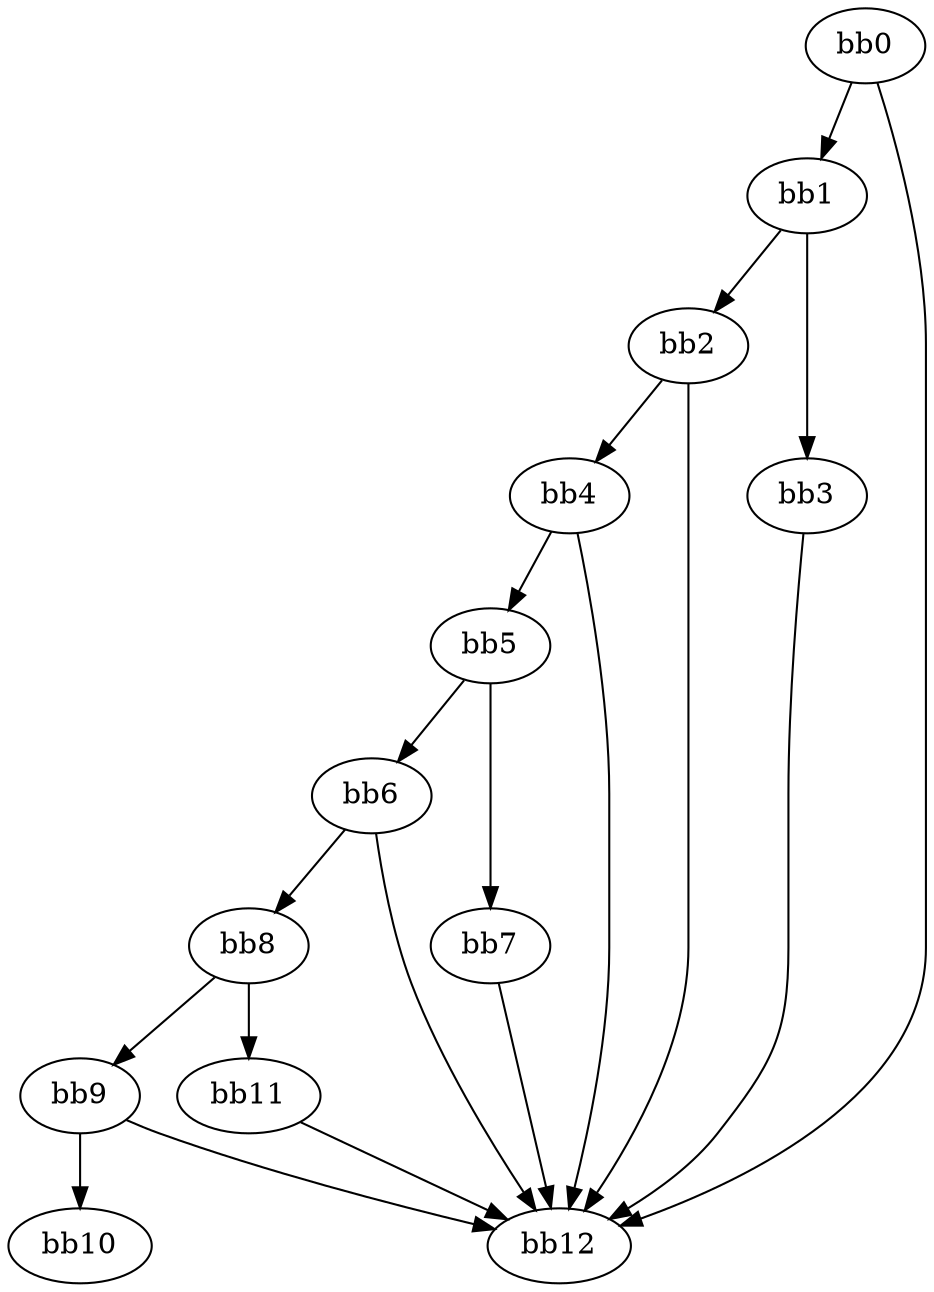 digraph {
    0 [ label = "bb0\l" ]
    1 [ label = "bb1\l" ]
    2 [ label = "bb2\l" ]
    3 [ label = "bb3\l" ]
    4 [ label = "bb4\l" ]
    5 [ label = "bb5\l" ]
    6 [ label = "bb6\l" ]
    7 [ label = "bb7\l" ]
    8 [ label = "bb8\l" ]
    9 [ label = "bb9\l" ]
    10 [ label = "bb10\l" ]
    11 [ label = "bb11\l" ]
    12 [ label = "bb12\l" ]
    0 -> 1 [ ]
    0 -> 12 [ ]
    1 -> 2 [ ]
    1 -> 3 [ ]
    2 -> 4 [ ]
    2 -> 12 [ ]
    3 -> 12 [ ]
    4 -> 5 [ ]
    4 -> 12 [ ]
    5 -> 6 [ ]
    5 -> 7 [ ]
    6 -> 8 [ ]
    6 -> 12 [ ]
    7 -> 12 [ ]
    8 -> 9 [ ]
    8 -> 11 [ ]
    9 -> 10 [ ]
    9 -> 12 [ ]
    11 -> 12 [ ]
}

